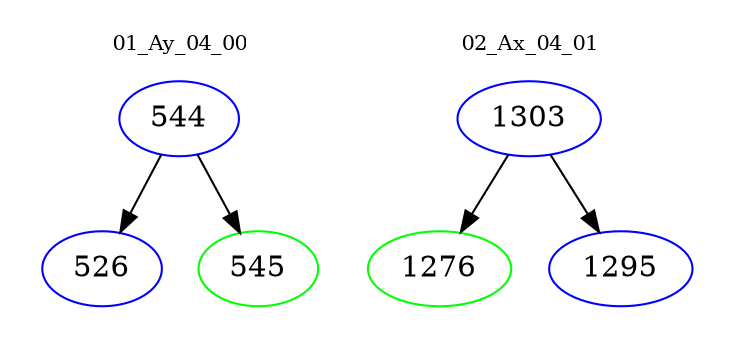 digraph{
subgraph cluster_0 {
color = white
label = "01_Ay_04_00";
fontsize=10;
T0_544 [label="544", color="blue"]
T0_544 -> T0_526 [color="black"]
T0_526 [label="526", color="blue"]
T0_544 -> T0_545 [color="black"]
T0_545 [label="545", color="green"]
}
subgraph cluster_1 {
color = white
label = "02_Ax_04_01";
fontsize=10;
T1_1303 [label="1303", color="blue"]
T1_1303 -> T1_1276 [color="black"]
T1_1276 [label="1276", color="green"]
T1_1303 -> T1_1295 [color="black"]
T1_1295 [label="1295", color="blue"]
}
}

